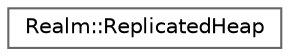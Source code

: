 digraph "Graphical Class Hierarchy"
{
 // LATEX_PDF_SIZE
  bgcolor="transparent";
  edge [fontname=Helvetica,fontsize=10,labelfontname=Helvetica,labelfontsize=10];
  node [fontname=Helvetica,fontsize=10,shape=box,height=0.2,width=0.4];
  rankdir="LR";
  Node0 [id="Node000000",label="Realm::ReplicatedHeap",height=0.2,width=0.4,color="grey40", fillcolor="white", style="filled",URL="$classRealm_1_1ReplicatedHeap.html",tooltip=" "];
}
